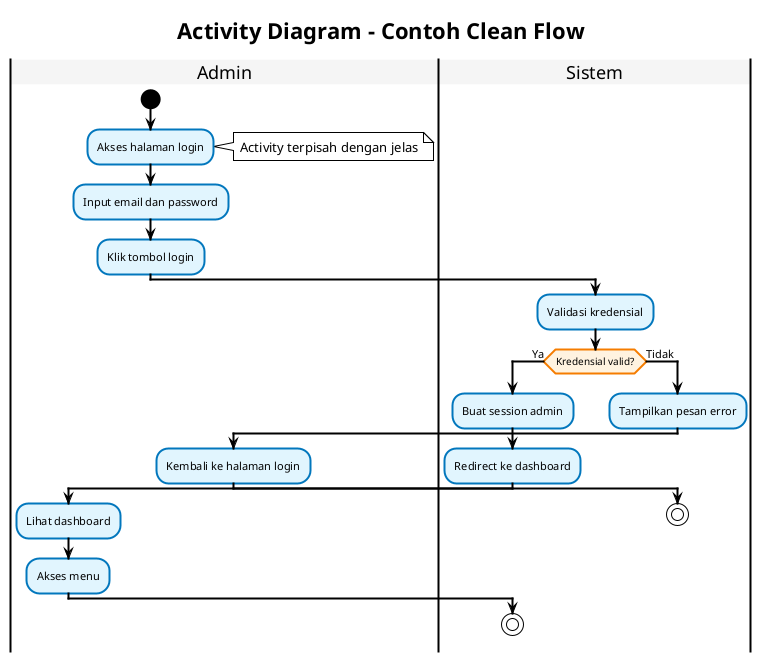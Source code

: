 @startuml

!theme plain
skinparam backgroundColor white
skinparam shadowing false
skinparam handwritten false

' Styling untuk swimlane yang rapi
skinparam activity {
    BackgroundColor #E1F5FE
    BorderColor #0277BD
    BorderThickness 2
    FontSize 11
}

skinparam activityDiamond {
    BackgroundColor #FFF3E0
    BorderColor #F57C00
    BorderThickness 2
    FontSize 10
}

skinparam activityStart {
    Color black
}

skinparam activityEnd {
    Color black
}

skinparam arrow {
    Color black
    Thickness 2
}

skinparam swimlane {
    BorderColor black
    BorderThickness 2
    TitleBackgroundColor #F5F5F5
}

' Pengaturan untuk menghindari overlapping
skinparam linetype ortho
skinparam nodesep 30
skinparam ranksep 40
skinparam minlen 2

title **Activity Diagram - Contoh Clean Flow**

|Admin|
start
:Akses halaman login;

note right
  Activity terpisah dengan jelas
end note

:Input email dan password;
:Klik tombol login;

|Sistem|
:Validasi kredensial;

if (Kredensial valid?) then (Ya)
  :Buat session admin;
  :Redirect ke dashboard;
  
  |Admin|
  :Lihat dashboard;
  :Akses menu;
  
  |Sistem|
  stop
  
else (Tidak)
  :Tampilkan pesan error;
  
  |Admin|
  :Kembali ke halaman login;
  
  |Sistem|
  stop
endif

@enduml
